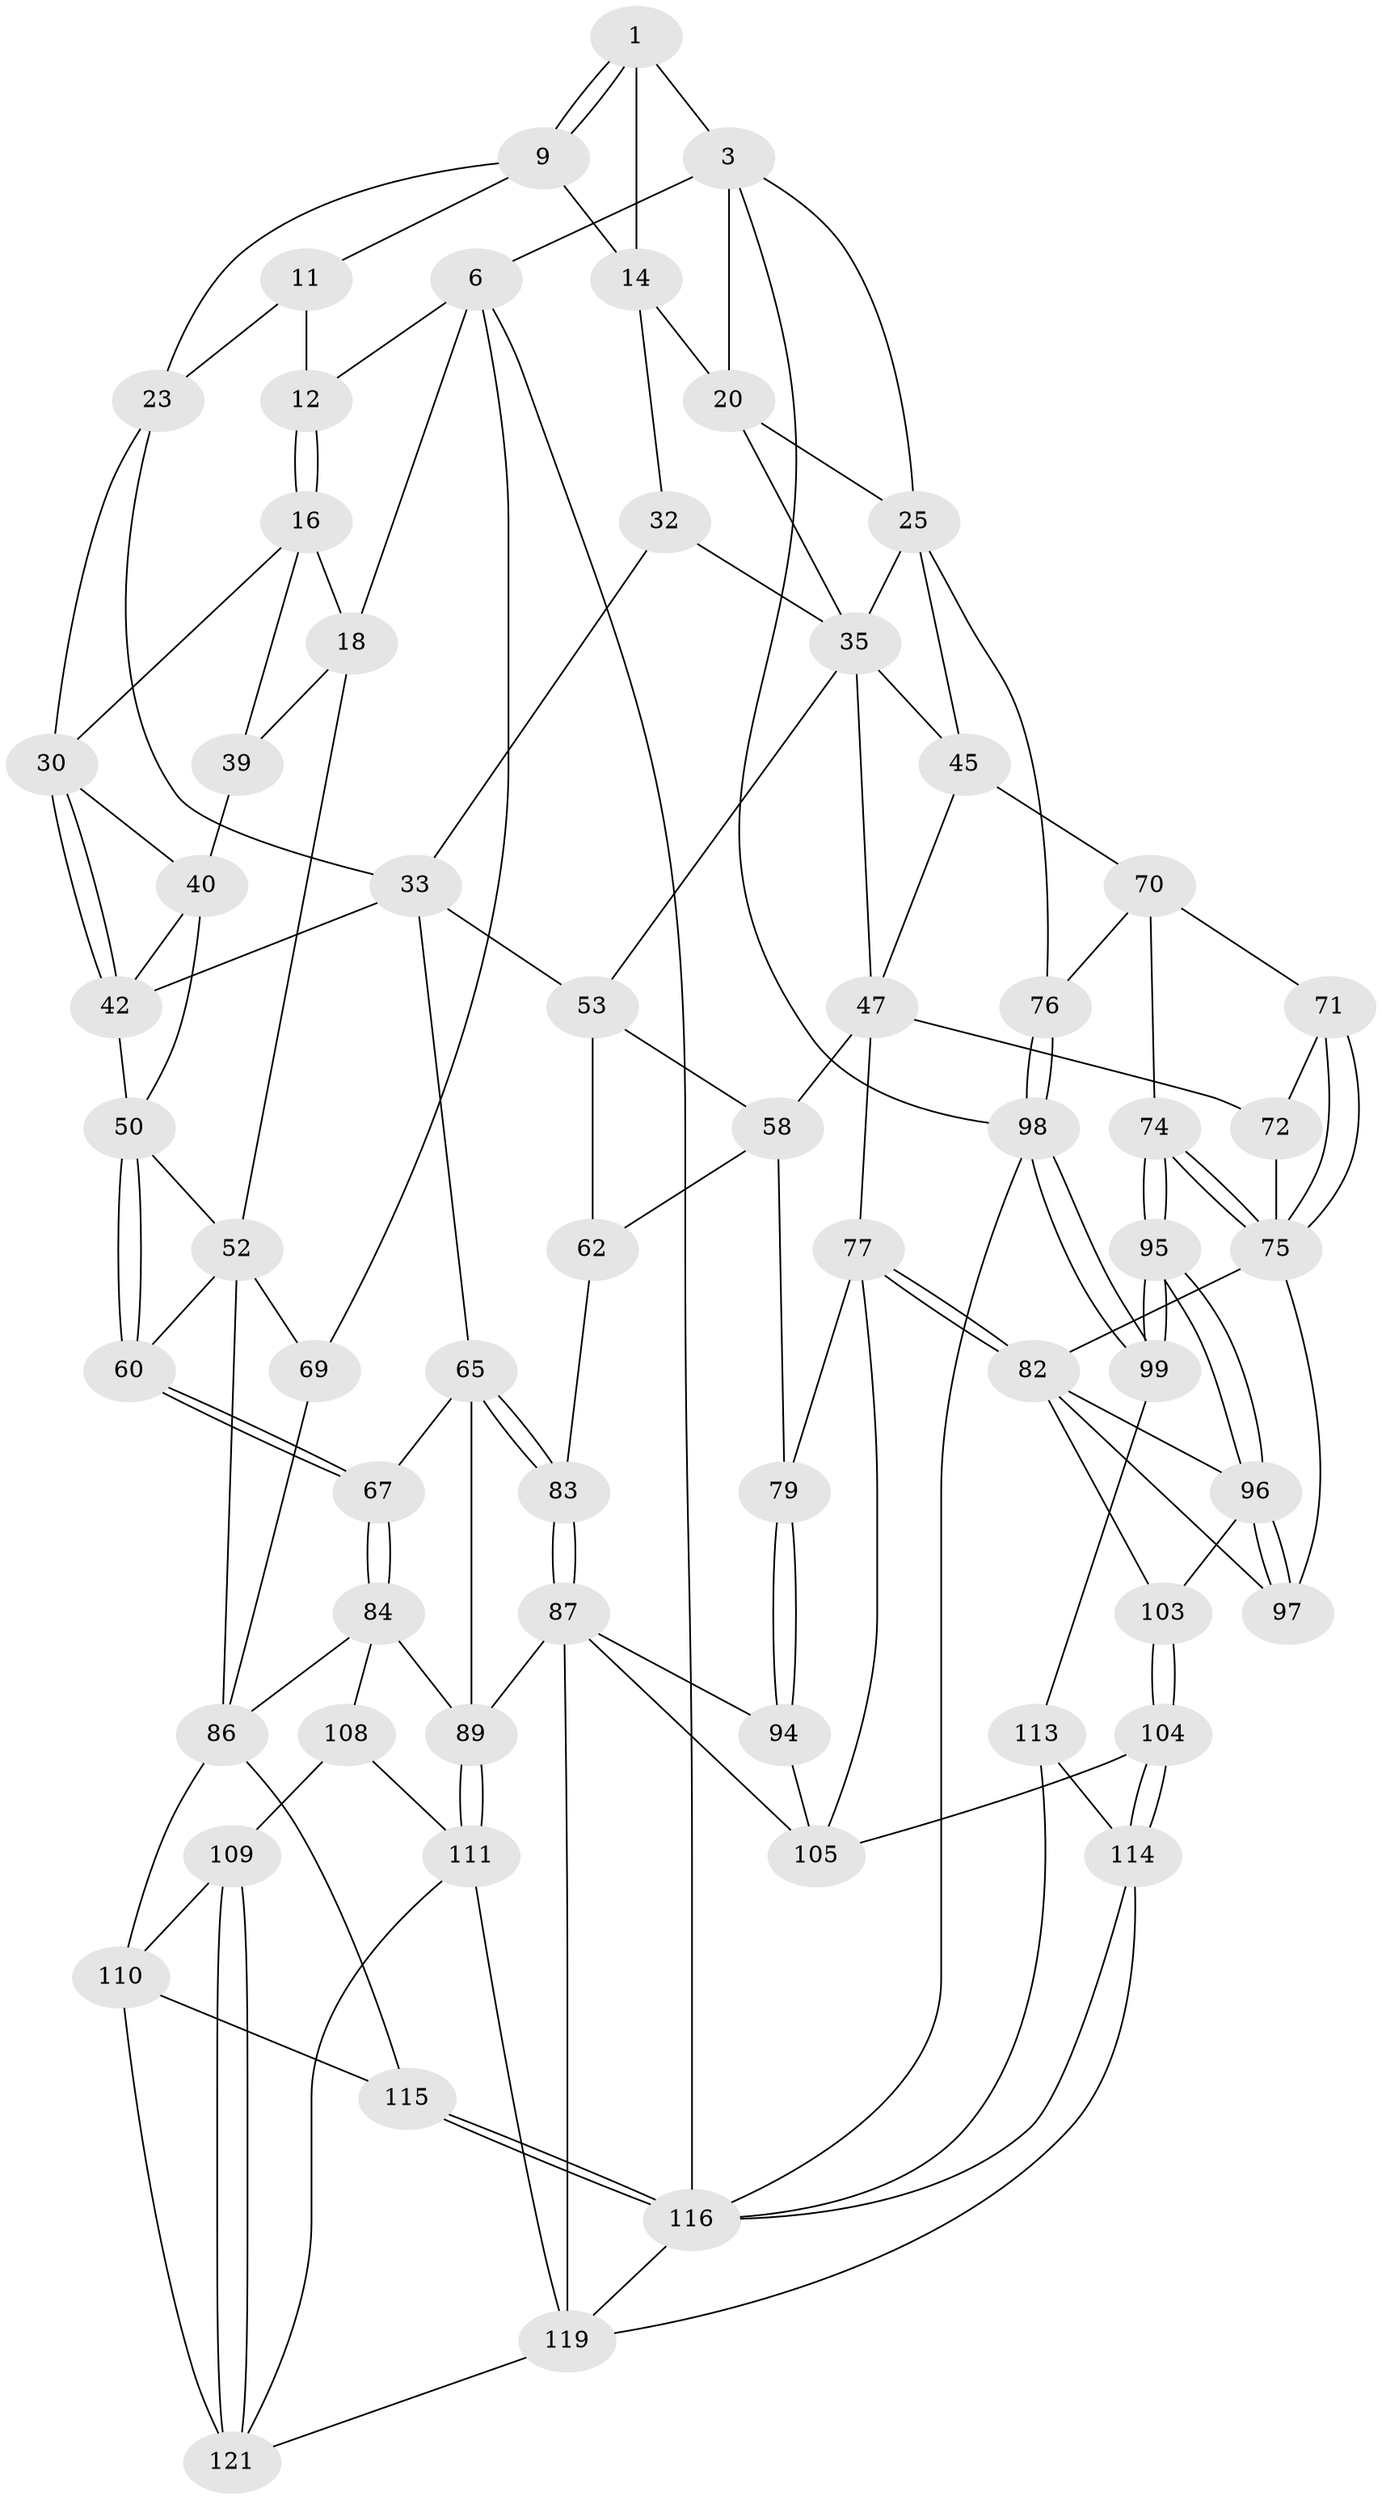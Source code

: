 // original degree distribution, {3: 0.015748031496062992, 4: 0.2204724409448819, 6: 0.1968503937007874, 5: 0.5669291338582677}
// Generated by graph-tools (version 1.1) at 2025/28/03/15/25 16:28:09]
// undirected, 63 vertices, 144 edges
graph export_dot {
graph [start="1"]
  node [color=gray90,style=filled];
  1 [pos="+0.39139441896462773+0",super="+2"];
  3 [pos="+0.7261366989901382+0",super="+4"];
  6 [pos="+0+0",super="+29+7"];
  9 [pos="+0.3933592804804819+0",super="+10"];
  11 [pos="+0.3474216369623764+0.01744862931481455"];
  12 [pos="+0.2726005813229354+0.07049161784991746"];
  14 [pos="+0.5286757755318672+0.06898330976124474",super="+22+15"];
  16 [pos="+0.2494327752262714+0.12271478521740385",super="+17"];
  18 [pos="+0.12705984282116378+0.014358083115354664",super="+27"];
  20 [pos="+0.7453979434659066+0",super="+21"];
  23 [pos="+0.38611713214467697+0.1894043934070471",super="+24"];
  25 [pos="+1+0.10590069358923845",super="+26+44"];
  30 [pos="+0.3564185235728249+0.17869239480100527",super="+31"];
  32 [pos="+0.46833883409582244+0.23403128559002684"];
  33 [pos="+0.41712806279990794+0.22088970482152337",super="+34+48"];
  35 [pos="+0.7154715025034857+0.22054646917261328",super="+38+36"];
  39 [pos="+0.14321785822210803+0.17266681380824242"];
  40 [pos="+0.18035120684394507+0.2713652913531846",super="+41"];
  42 [pos="+0.22972104791359793+0.2862074534610656",super="+43"];
  45 [pos="+0.897847077555674+0.3807321957972699",super="+46"];
  47 [pos="+0.7349615443117715+0.39241374119557915",super="+56"];
  50 [pos="+0.2655864230385644+0.4005894357914848",super="+51"];
  52 [pos="+0.11660349738722492+0.35289703368185743",super="+61"];
  53 [pos="+0.5088408480878244+0.3584696506685161",super="+54"];
  58 [pos="+0.5605068941572652+0.3972449823735669",super="+63+59"];
  60 [pos="+0.1852609417736899+0.47423577723362986"];
  62 [pos="+0.5292155010217274+0.5207945248386046",super="+64"];
  65 [pos="+0.3833418641625389+0.48957300690716",super="+66"];
  67 [pos="+0.2332006636691253+0.5237056801612661"];
  69 [pos="+0+0.5214625435023095"];
  70 [pos="+0.893924779615427+0.42974273122499107",super="+73"];
  71 [pos="+0.8665691572523846+0.46891838815255316"];
  72 [pos="+0.8141584871966429+0.5237248203013853"];
  74 [pos="+0.9015194690006593+0.5790478088958437"];
  75 [pos="+0.8593355873680333+0.5705650774035067",super="+80"];
  76 [pos="+1+0.5843190585475585"];
  77 [pos="+0.6520789494592698+0.5614383048211471",super="+78"];
  79 [pos="+0.5871831636256994+0.5726441723995801"];
  82 [pos="+0.6568607456674076+0.5641060249198526",super="+100"];
  83 [pos="+0.4324998404180712+0.5598243665606288"];
  84 [pos="+0.224148744578243+0.6431675596472851",super="+85+91"];
  86 [pos="+0.10182177489566807+0.5508066115803386",super="+92"];
  87 [pos="+0.43953976788805305+0.6956417619369818",super="+88"];
  89 [pos="+0.40575341586031366+0.7074249108094123",super="+90"];
  94 [pos="+0.5226619497159543+0.6625541152700773"];
  95 [pos="+0.8796391757469699+0.7312478495365135"];
  96 [pos="+0.8209927553172957+0.6873859350428572",super="+107"];
  97 [pos="+0.7995537055164808+0.6082756590156165"];
  98 [pos="+1+0.7563828207027968"];
  99 [pos="+0.918258888306989+0.8103632921330518"];
  103 [pos="+0.7028798210403826+0.7514445649534327"];
  104 [pos="+0.6838377587733614+0.7875273508719615"];
  105 [pos="+0.6558631824176296+0.7927870269525847",super="+106"];
  108 [pos="+0.19372149519376114+0.7420450424904865"];
  109 [pos="+0.11556006084930585+0.7520662533301429"];
  110 [pos="+0.07369323681684176+0.7380233462781577",super="+118"];
  111 [pos="+0.27887465982837417+0.7952761172977906",super="+112"];
  113 [pos="+0.8962958425406652+0.830663731403812"];
  114 [pos="+0.8616885001937977+0.8435253922289208",super="+124"];
  115 [pos="+0+1"];
  116 [pos="+0+1",super="+126"];
  119 [pos="+0.5069078143148924+1",super="+125+120"];
  121 [pos="+0.13032650187376424+0.906764223218953",super="+122"];
  1 -- 9;
  1 -- 9;
  1 -- 3 [weight=2];
  1 -- 14;
  3 -- 98;
  3 -- 20;
  3 -- 6;
  3 -- 25;
  6 -- 116;
  6 -- 69;
  6 -- 18 [weight=2];
  6 -- 12;
  9 -- 11;
  9 -- 23;
  9 -- 14 [weight=2];
  11 -- 12;
  11 -- 23;
  12 -- 16;
  12 -- 16;
  14 -- 32;
  14 -- 20;
  16 -- 30;
  16 -- 18;
  16 -- 39;
  18 -- 52;
  18 -- 39;
  20 -- 25;
  20 -- 35;
  23 -- 30;
  23 -- 33;
  25 -- 35;
  25 -- 76;
  25 -- 45;
  30 -- 42;
  30 -- 42;
  30 -- 40;
  32 -- 33;
  32 -- 35;
  33 -- 42 [weight=2];
  33 -- 65;
  33 -- 53;
  35 -- 45;
  35 -- 53;
  35 -- 47;
  39 -- 40;
  40 -- 42;
  40 -- 50;
  42 -- 50;
  45 -- 70;
  45 -- 47;
  47 -- 72;
  47 -- 58;
  47 -- 77;
  50 -- 60;
  50 -- 60;
  50 -- 52;
  52 -- 86;
  52 -- 69;
  52 -- 60;
  53 -- 62;
  53 -- 58;
  58 -- 79;
  58 -- 62 [weight=2];
  60 -- 67;
  60 -- 67;
  62 -- 83;
  65 -- 83;
  65 -- 83;
  65 -- 67;
  65 -- 89;
  67 -- 84;
  67 -- 84;
  69 -- 86;
  70 -- 71;
  70 -- 74;
  70 -- 76;
  71 -- 72;
  71 -- 75;
  71 -- 75;
  72 -- 75;
  74 -- 75;
  74 -- 75;
  74 -- 95;
  74 -- 95;
  75 -- 97;
  75 -- 82;
  76 -- 98;
  76 -- 98;
  77 -- 82;
  77 -- 82;
  77 -- 105;
  77 -- 79;
  79 -- 94;
  79 -- 94;
  82 -- 97;
  82 -- 103;
  82 -- 96;
  83 -- 87;
  83 -- 87;
  84 -- 86 [weight=2];
  84 -- 108;
  84 -- 89;
  86 -- 115;
  86 -- 110;
  87 -- 94;
  87 -- 89;
  87 -- 119;
  87 -- 105;
  89 -- 111;
  89 -- 111;
  94 -- 105;
  95 -- 96;
  95 -- 96;
  95 -- 99;
  95 -- 99;
  96 -- 97;
  96 -- 97;
  96 -- 103;
  98 -- 99;
  98 -- 99;
  98 -- 116;
  99 -- 113;
  103 -- 104;
  103 -- 104;
  104 -- 105;
  104 -- 114;
  104 -- 114;
  108 -- 109;
  108 -- 111;
  109 -- 110;
  109 -- 121;
  109 -- 121;
  110 -- 121;
  110 -- 115;
  111 -- 119;
  111 -- 121;
  113 -- 114;
  113 -- 116;
  114 -- 116;
  114 -- 119;
  115 -- 116;
  115 -- 116;
  116 -- 119;
  119 -- 121;
}
